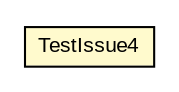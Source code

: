 #!/usr/local/bin/dot
#
# Class diagram 
# Generated by UMLGraph version 5.1 (http://www.umlgraph.org/)
#

digraph G {
	edge [fontname="arial",fontsize=10,labelfontname="arial",labelfontsize=10];
	node [fontname="arial",fontsize=10,shape=plaintext];
	nodesep=0.25;
	ranksep=0.5;
	// com.helger.schematron.supplemantery.TestIssue4
	c489 [label=<<table title="com.helger.schematron.supplemantery.TestIssue4" border="0" cellborder="1" cellspacing="0" cellpadding="2" port="p" bgcolor="lemonChiffon" href="./TestIssue4.html">
		<tr><td><table border="0" cellspacing="0" cellpadding="1">
<tr><td align="center" balign="center"> TestIssue4 </td></tr>
		</table></td></tr>
		</table>>, fontname="arial", fontcolor="black", fontsize=10.0];
}


